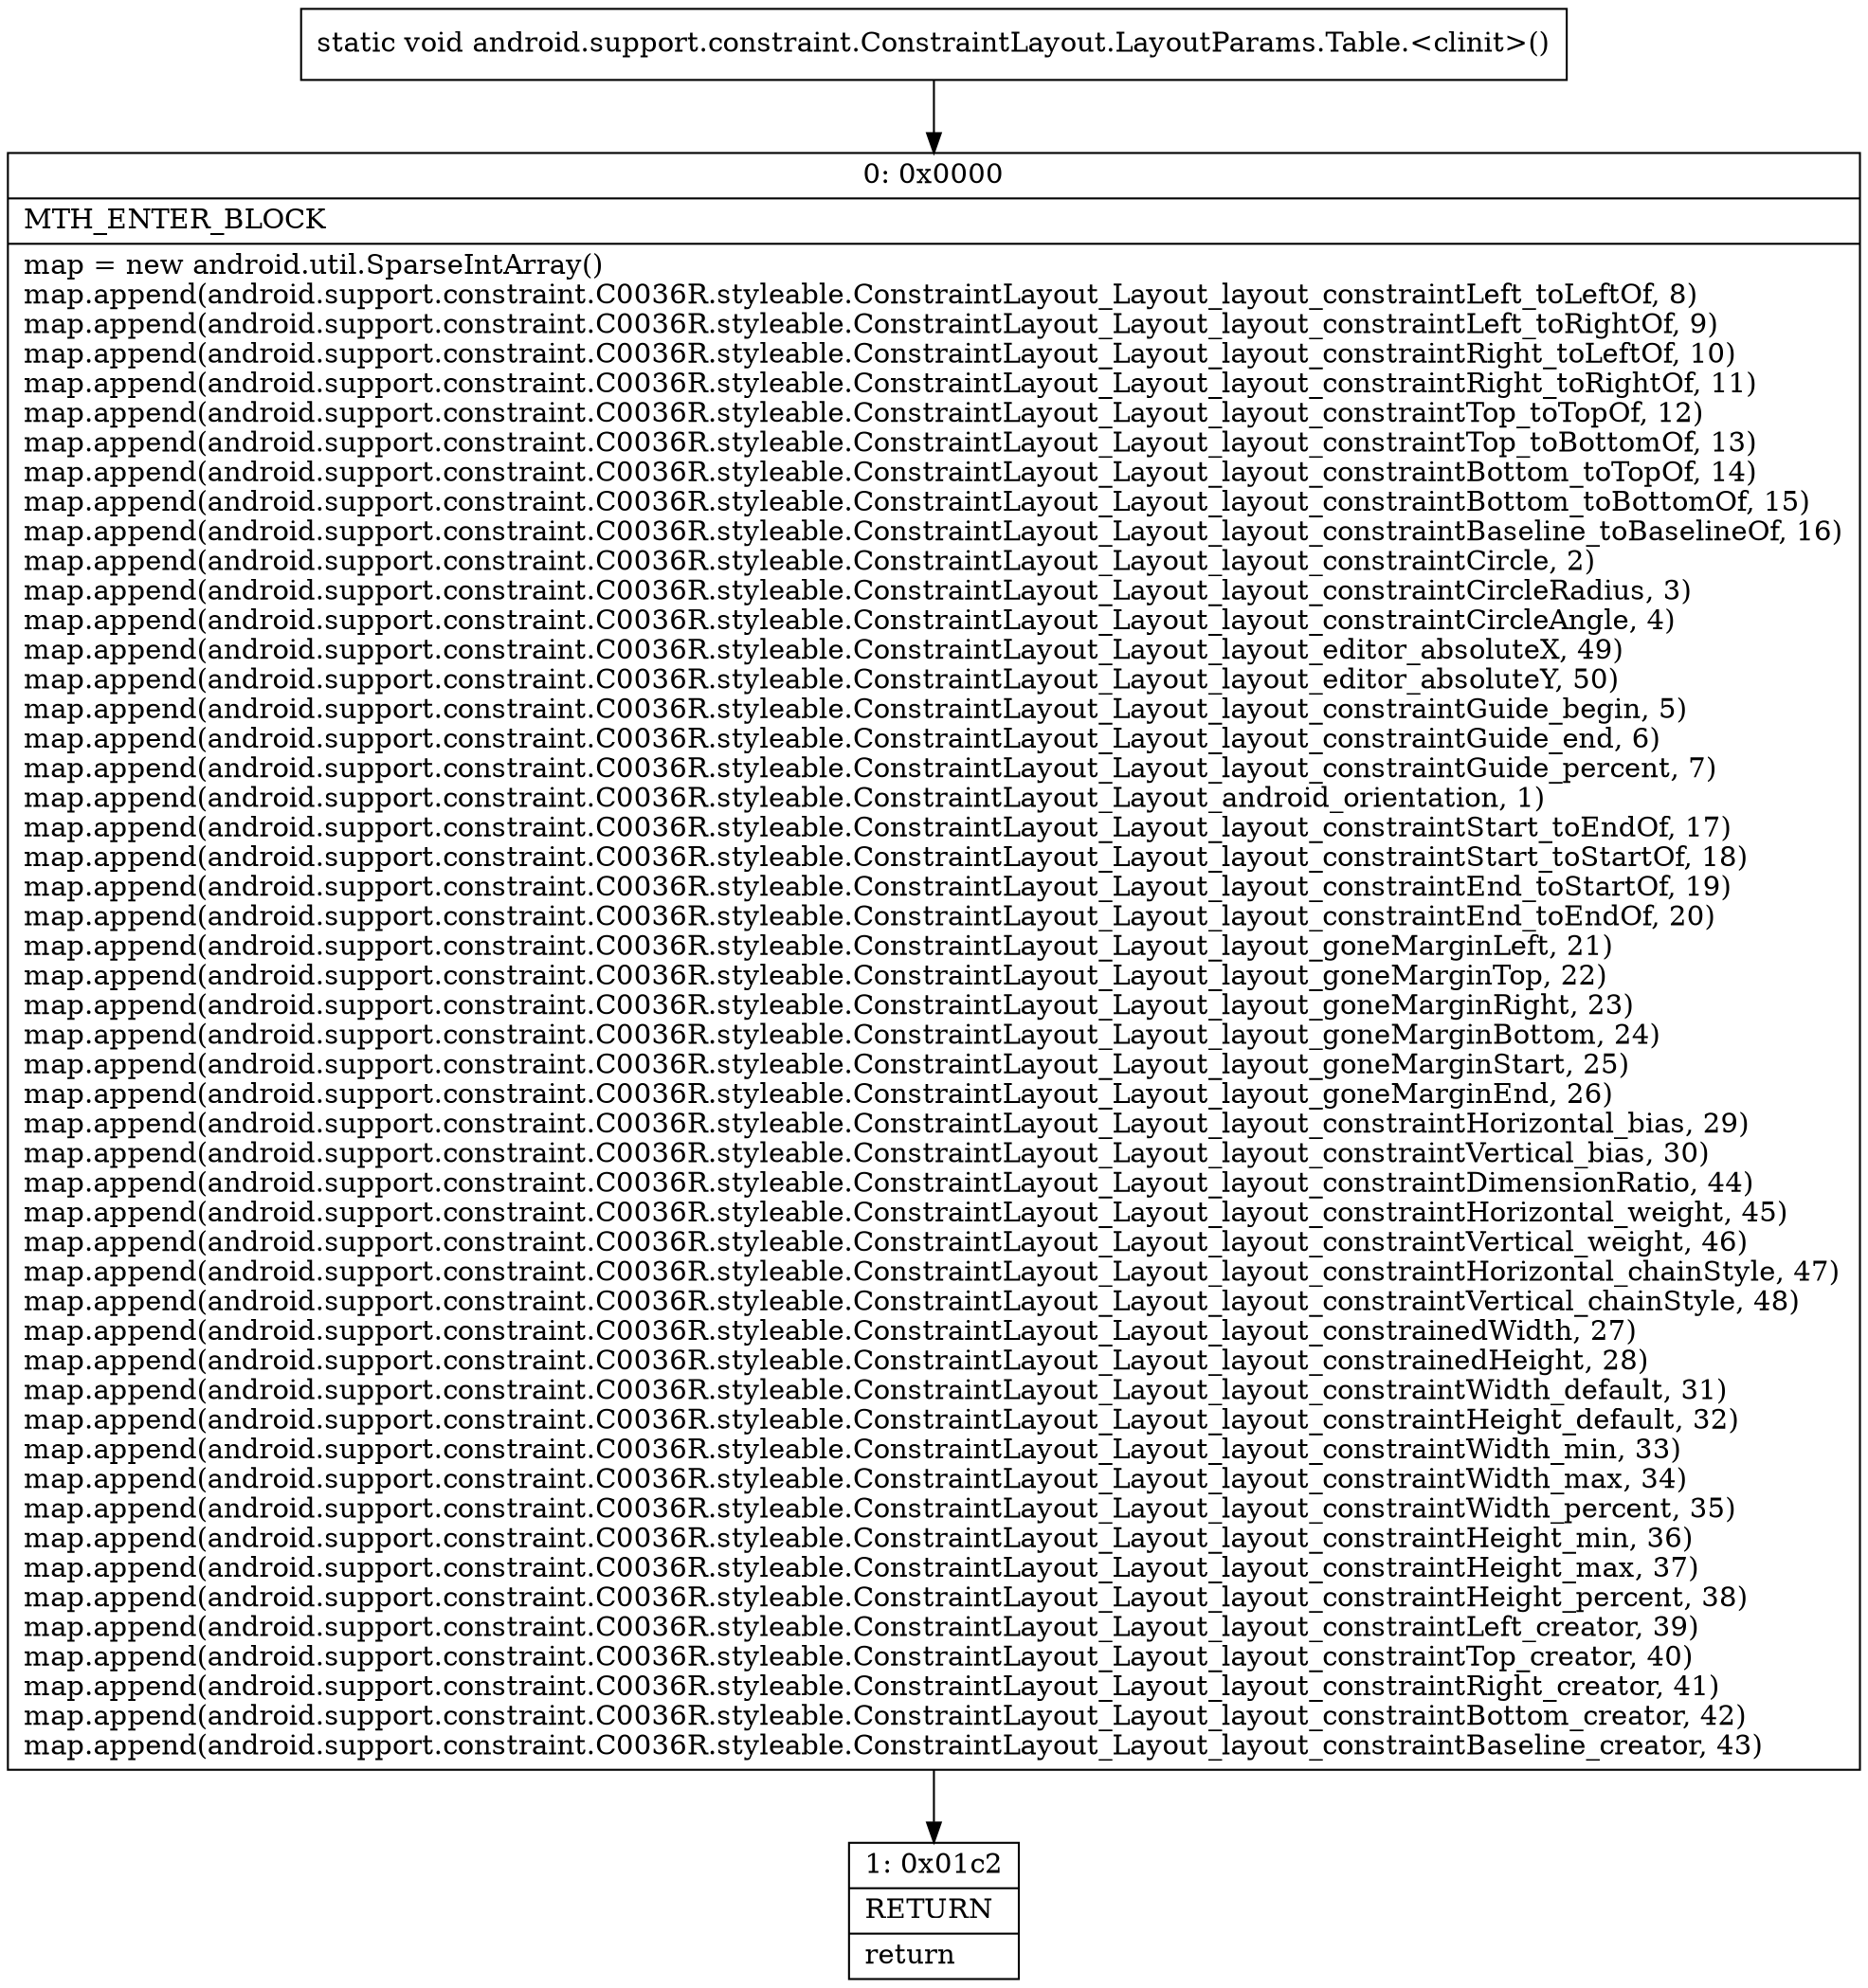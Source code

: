 digraph "CFG forandroid.support.constraint.ConstraintLayout.LayoutParams.Table.\<clinit\>()V" {
Node_0 [shape=record,label="{0\:\ 0x0000|MTH_ENTER_BLOCK\l|map = new android.util.SparseIntArray()\lmap.append(android.support.constraint.C0036R.styleable.ConstraintLayout_Layout_layout_constraintLeft_toLeftOf, 8)\lmap.append(android.support.constraint.C0036R.styleable.ConstraintLayout_Layout_layout_constraintLeft_toRightOf, 9)\lmap.append(android.support.constraint.C0036R.styleable.ConstraintLayout_Layout_layout_constraintRight_toLeftOf, 10)\lmap.append(android.support.constraint.C0036R.styleable.ConstraintLayout_Layout_layout_constraintRight_toRightOf, 11)\lmap.append(android.support.constraint.C0036R.styleable.ConstraintLayout_Layout_layout_constraintTop_toTopOf, 12)\lmap.append(android.support.constraint.C0036R.styleable.ConstraintLayout_Layout_layout_constraintTop_toBottomOf, 13)\lmap.append(android.support.constraint.C0036R.styleable.ConstraintLayout_Layout_layout_constraintBottom_toTopOf, 14)\lmap.append(android.support.constraint.C0036R.styleable.ConstraintLayout_Layout_layout_constraintBottom_toBottomOf, 15)\lmap.append(android.support.constraint.C0036R.styleable.ConstraintLayout_Layout_layout_constraintBaseline_toBaselineOf, 16)\lmap.append(android.support.constraint.C0036R.styleable.ConstraintLayout_Layout_layout_constraintCircle, 2)\lmap.append(android.support.constraint.C0036R.styleable.ConstraintLayout_Layout_layout_constraintCircleRadius, 3)\lmap.append(android.support.constraint.C0036R.styleable.ConstraintLayout_Layout_layout_constraintCircleAngle, 4)\lmap.append(android.support.constraint.C0036R.styleable.ConstraintLayout_Layout_layout_editor_absoluteX, 49)\lmap.append(android.support.constraint.C0036R.styleable.ConstraintLayout_Layout_layout_editor_absoluteY, 50)\lmap.append(android.support.constraint.C0036R.styleable.ConstraintLayout_Layout_layout_constraintGuide_begin, 5)\lmap.append(android.support.constraint.C0036R.styleable.ConstraintLayout_Layout_layout_constraintGuide_end, 6)\lmap.append(android.support.constraint.C0036R.styleable.ConstraintLayout_Layout_layout_constraintGuide_percent, 7)\lmap.append(android.support.constraint.C0036R.styleable.ConstraintLayout_Layout_android_orientation, 1)\lmap.append(android.support.constraint.C0036R.styleable.ConstraintLayout_Layout_layout_constraintStart_toEndOf, 17)\lmap.append(android.support.constraint.C0036R.styleable.ConstraintLayout_Layout_layout_constraintStart_toStartOf, 18)\lmap.append(android.support.constraint.C0036R.styleable.ConstraintLayout_Layout_layout_constraintEnd_toStartOf, 19)\lmap.append(android.support.constraint.C0036R.styleable.ConstraintLayout_Layout_layout_constraintEnd_toEndOf, 20)\lmap.append(android.support.constraint.C0036R.styleable.ConstraintLayout_Layout_layout_goneMarginLeft, 21)\lmap.append(android.support.constraint.C0036R.styleable.ConstraintLayout_Layout_layout_goneMarginTop, 22)\lmap.append(android.support.constraint.C0036R.styleable.ConstraintLayout_Layout_layout_goneMarginRight, 23)\lmap.append(android.support.constraint.C0036R.styleable.ConstraintLayout_Layout_layout_goneMarginBottom, 24)\lmap.append(android.support.constraint.C0036R.styleable.ConstraintLayout_Layout_layout_goneMarginStart, 25)\lmap.append(android.support.constraint.C0036R.styleable.ConstraintLayout_Layout_layout_goneMarginEnd, 26)\lmap.append(android.support.constraint.C0036R.styleable.ConstraintLayout_Layout_layout_constraintHorizontal_bias, 29)\lmap.append(android.support.constraint.C0036R.styleable.ConstraintLayout_Layout_layout_constraintVertical_bias, 30)\lmap.append(android.support.constraint.C0036R.styleable.ConstraintLayout_Layout_layout_constraintDimensionRatio, 44)\lmap.append(android.support.constraint.C0036R.styleable.ConstraintLayout_Layout_layout_constraintHorizontal_weight, 45)\lmap.append(android.support.constraint.C0036R.styleable.ConstraintLayout_Layout_layout_constraintVertical_weight, 46)\lmap.append(android.support.constraint.C0036R.styleable.ConstraintLayout_Layout_layout_constraintHorizontal_chainStyle, 47)\lmap.append(android.support.constraint.C0036R.styleable.ConstraintLayout_Layout_layout_constraintVertical_chainStyle, 48)\lmap.append(android.support.constraint.C0036R.styleable.ConstraintLayout_Layout_layout_constrainedWidth, 27)\lmap.append(android.support.constraint.C0036R.styleable.ConstraintLayout_Layout_layout_constrainedHeight, 28)\lmap.append(android.support.constraint.C0036R.styleable.ConstraintLayout_Layout_layout_constraintWidth_default, 31)\lmap.append(android.support.constraint.C0036R.styleable.ConstraintLayout_Layout_layout_constraintHeight_default, 32)\lmap.append(android.support.constraint.C0036R.styleable.ConstraintLayout_Layout_layout_constraintWidth_min, 33)\lmap.append(android.support.constraint.C0036R.styleable.ConstraintLayout_Layout_layout_constraintWidth_max, 34)\lmap.append(android.support.constraint.C0036R.styleable.ConstraintLayout_Layout_layout_constraintWidth_percent, 35)\lmap.append(android.support.constraint.C0036R.styleable.ConstraintLayout_Layout_layout_constraintHeight_min, 36)\lmap.append(android.support.constraint.C0036R.styleable.ConstraintLayout_Layout_layout_constraintHeight_max, 37)\lmap.append(android.support.constraint.C0036R.styleable.ConstraintLayout_Layout_layout_constraintHeight_percent, 38)\lmap.append(android.support.constraint.C0036R.styleable.ConstraintLayout_Layout_layout_constraintLeft_creator, 39)\lmap.append(android.support.constraint.C0036R.styleable.ConstraintLayout_Layout_layout_constraintTop_creator, 40)\lmap.append(android.support.constraint.C0036R.styleable.ConstraintLayout_Layout_layout_constraintRight_creator, 41)\lmap.append(android.support.constraint.C0036R.styleable.ConstraintLayout_Layout_layout_constraintBottom_creator, 42)\lmap.append(android.support.constraint.C0036R.styleable.ConstraintLayout_Layout_layout_constraintBaseline_creator, 43)\l}"];
Node_1 [shape=record,label="{1\:\ 0x01c2|RETURN\l|return\l}"];
MethodNode[shape=record,label="{static void android.support.constraint.ConstraintLayout.LayoutParams.Table.\<clinit\>() }"];
MethodNode -> Node_0;
Node_0 -> Node_1;
}

